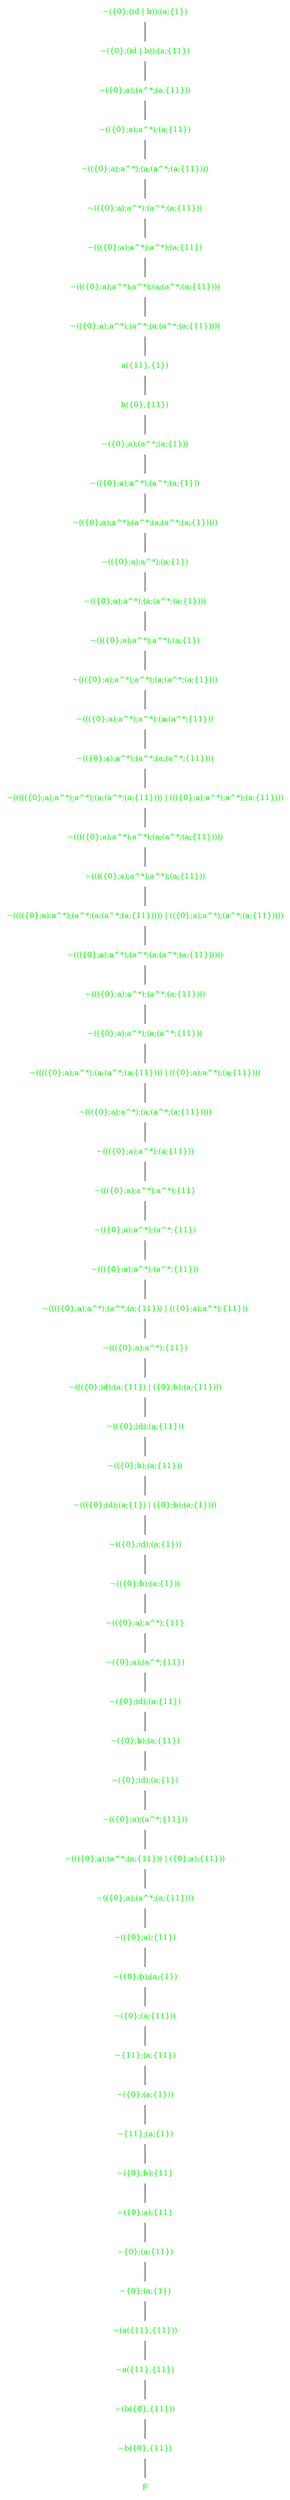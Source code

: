 graph {
node[shape="plaintext"]
N0x12ce10410[label="~({0};(id | b));(a;{1})", fontcolor=green];
N0x12ce07b20[label="~({0};(id | b));(a;{11})", fontcolor=green];
N0x12ce07e50[label="~({0};a);(a^*;(a;{11}))", fontcolor=green];
N0x12ce07e10[label="~(({0};a);a^*);(a;{11})", fontcolor=green];
N0x12ce08490[label="~(({0};a);a^*);(a;(a^*;(a;{11})))", fontcolor=green];
N0x12ce08c00[label="~(({0};a);a^*);(a^*;(a;{11}))", fontcolor=green];
N0x12ce08fe0[label="~((({0};a);a^*);a^*);(a;{11})", fontcolor=green];
N0x12ce094b0[label="~((({0};a);a^*);a^*);(a;(a^*;(a;{11})))", fontcolor=green];
N0x12ce11600[label="~(({0};a);a^*);(a^*;(a;(a^*;(a;{11}))))", fontcolor=green];
N0x12ce08bc0[label="a({11},{1})", fontcolor=green];
N0x12ce11ca0[label="b({0},{11})", fontcolor=green];
N0x12ce11dc0[label="~({0};a);(a^*;(a;{1}))", fontcolor=green];
N0x12ce120d0[label="~(({0};a);a^*);(a^*;(a;{1}))", fontcolor=green];
N0x12ce124b0[label="~(({0};a);a^*);(a^*;(a;(a^*;(a;{1}))))", fontcolor=green];
N0x12ce12a20[label="~(({0};a);a^*);(a;{1})", fontcolor=green];
N0x12ce18c90[label="~(({0};a);a^*);(a;(a^*;(a;{1})))", fontcolor=green];
N0x12ce19100[label="~((({0};a);a^*);a^*);(a;{1})", fontcolor=green];
N0x12ce11b40[label="~((({0};a);a^*);a^*);(a;(a^*;(a;{1})))", fontcolor=green];
N0x12ce0cbe0[label="~((({0};a);a^*);a^*);(a;(a^*;{11}))", fontcolor=green];
N0x12ce16af0[label="~(({0};a);a^*);(a^*;(a;(a^*;{11})))", fontcolor=green];
N0x12ce17640[label="~((((({0};a);a^*);a^*);(a;(a^*;(a;{11}))) | ((({0};a);a^*);a^*);(a;{11})))", fontcolor=green];
N0x12ce0e580[label="~(((({0};a);a^*);a^*);(a;(a^*;(a;{11}))))", fontcolor=green];
N0x12ce0f2c0[label="~(((({0};a);a^*);a^*);(a;{11}))", fontcolor=green];
N0x12ce0f050[label="~(((({0};a);a^*);(a^*;(a;(a^*;(a;{11})))) | (({0};a);a^*);(a^*;(a;{11}))))", fontcolor=green];
N0x12ce0f840[label="~((({0};a);a^*);(a^*;(a;(a^*;(a;{11})))))", fontcolor=green];
N0x12ce19c70[label="~((({0};a);a^*);(a^*;(a;{11})))", fontcolor=green];
N0x12ce19aa0[label="~(({0};a);a^*);(a;(a^*;{11}))", fontcolor=green];
N0x12ce19cf0[label="~(((({0};a);a^*);(a;(a^*;(a;{11}))) | (({0};a);a^*);(a;{11})))", fontcolor=green];
N0x12ce19e30[label="~((({0};a);a^*);(a;(a^*;(a;{11}))))", fontcolor=green];
N0x12ce1a1a0[label="~((({0};a);a^*);(a;{11}))", fontcolor=green];
N0x12ce1a500[label="~((({0};a);a^*);a^*);{11}", fontcolor=green];
N0x12ce19b70[label="~(({0};a);a^*);(a^*;{11})", fontcolor=green];
N0x12ce1a760[label="~((({0};a);a^*);(a^*;{11}))", fontcolor=green];
N0x12ce0d390[label="~(((({0};a);a^*);(a^*;(a;{11})) | (({0};a);a^*);{11}))", fontcolor=green];
N0x12ce0d660[label="~((({0};a);a^*);{11})", fontcolor=green];
N0x12ce0d9e0[label="~((({0};id);(a;{11}) | ({0};b);(a;{11})))", fontcolor=green];
N0x12ce0dc60[label="~(({0};id);(a;{11}))", fontcolor=green];
N0x12ce1d510[label="~(({0};b);(a;{11}))", fontcolor=green];
N0x12ce0e1f0[label="~((({0};id);(a;{1}) | ({0};b);(a;{1})))", fontcolor=green];
N0x12ce1d750[label="~(({0};id);(a;{1}))", fontcolor=green];
N0x12ce1de90[label="~(({0};b);(a;{1}))", fontcolor=green];
N0x12ce1dd30[label="~(({0};a);a^*);{11}", fontcolor=green];
N0x12ce0da20[label="~({0};a);(a^*;{11})", fontcolor=green];
N0x12ce1e150[label="~({0};id);(a;{11})", fontcolor=green];
N0x12ce1e390[label="~({0};b);(a;{11})", fontcolor=green];
N0x12ce1e5d0[label="~({0};id);(a;{1})", fontcolor=green];
N0x12ce1e690[label="~(({0};a);(a^*;{11}))", fontcolor=green];
N0x12ce1edc0[label="~((({0};a);(a^*;(a;{11})) | ({0};a);{11}))", fontcolor=green];
N0x12ce1f120[label="~(({0};a);(a^*;(a;{11})))", fontcolor=green];
N0x12ce1fb80[label="~(({0};a);{11})", fontcolor=green];
N0x12ce1f2f0[label="~({0};b);(a;{1})", fontcolor=green];
N0x12ce1f330[label="~({0};(a;{11}))", fontcolor=green];
N0x12ce1fc50[label="~{11};(a;{11})", fontcolor=green];
N0x12ce1f400[label="~({0};(a;{1}))", fontcolor=green];
N0x12ce20050[label="~{11};(a;{1})", fontcolor=green];
N0x12ce201c0[label="~({0};b);{11}", fontcolor=green];
N0x12ce1ffc0[label="~({0};a);{11}", fontcolor=green];
N0x12ce211e0[label="~{0};(a;{11})", fontcolor=green];
N0x12ce21390[label="~{0};(a;{1})", fontcolor=green];
N0x12ce21270[label="~(a({11},{11}))", fontcolor=green];
N0x12ce214b0[label="~a({11},{11})", fontcolor=green];
N0x12ce217a0[label="~(b({0},{11}))", fontcolor=green];
N0x12ce12fb0[label="~b({0},{11})", fontcolor=green];
N0x12ce12ff0[label="F", fontcolor=green];
N0x12ce12fb0 -- N0x12ce12ff0;
N0x12ce217a0 -- N0x12ce12fb0;
N0x12ce214b0 -- N0x12ce217a0;
N0x12ce21270 -- N0x12ce214b0;
N0x12ce21390 -- N0x12ce21270;
N0x12ce211e0 -- N0x12ce21390;
N0x12ce1ffc0 -- N0x12ce211e0;
N0x12ce201c0 -- N0x12ce1ffc0;
N0x12ce20050 -- N0x12ce201c0;
N0x12ce1f400 -- N0x12ce20050;
N0x12ce1fc50 -- N0x12ce1f400;
N0x12ce1f330 -- N0x12ce1fc50;
N0x12ce1f2f0 -- N0x12ce1f330;
N0x12ce1fb80 -- N0x12ce1f2f0;
N0x12ce1f120 -- N0x12ce1fb80;
N0x12ce1edc0 -- N0x12ce1f120;
N0x12ce1e690 -- N0x12ce1edc0;
N0x12ce1e5d0 -- N0x12ce1e690;
N0x12ce1e390 -- N0x12ce1e5d0;
N0x12ce1e150 -- N0x12ce1e390;
N0x12ce0da20 -- N0x12ce1e150;
N0x12ce1dd30 -- N0x12ce0da20;
N0x12ce1de90 -- N0x12ce1dd30;
N0x12ce1d750 -- N0x12ce1de90;
N0x12ce0e1f0 -- N0x12ce1d750;
N0x12ce1d510 -- N0x12ce0e1f0;
N0x12ce0dc60 -- N0x12ce1d510;
N0x12ce0d9e0 -- N0x12ce0dc60;
N0x12ce0d660 -- N0x12ce0d9e0;
N0x12ce0d390 -- N0x12ce0d660;
N0x12ce1a760 -- N0x12ce0d390;
N0x12ce19b70 -- N0x12ce1a760;
N0x12ce1a500 -- N0x12ce19b70;
N0x12ce1a1a0 -- N0x12ce1a500;
N0x12ce19e30 -- N0x12ce1a1a0;
N0x12ce19cf0 -- N0x12ce19e30;
N0x12ce19aa0 -- N0x12ce19cf0;
N0x12ce19c70 -- N0x12ce19aa0;
N0x12ce0f840 -- N0x12ce19c70;
N0x12ce0f050 -- N0x12ce0f840;
N0x12ce0f2c0 -- N0x12ce0f050;
N0x12ce0e580 -- N0x12ce0f2c0;
N0x12ce17640 -- N0x12ce0e580;
N0x12ce16af0 -- N0x12ce17640;
N0x12ce0cbe0 -- N0x12ce16af0;
N0x12ce11b40 -- N0x12ce0cbe0;
N0x12ce19100 -- N0x12ce11b40;
N0x12ce18c90 -- N0x12ce19100;
N0x12ce12a20 -- N0x12ce18c90;
N0x12ce124b0 -- N0x12ce12a20;
N0x12ce120d0 -- N0x12ce124b0;
N0x12ce11dc0 -- N0x12ce120d0;
N0x12ce11ca0 -- N0x12ce11dc0;
N0x12ce08bc0 -- N0x12ce11ca0;
N0x12ce11600 -- N0x12ce08bc0;
N0x12ce094b0 -- N0x12ce11600;
N0x12ce08fe0 -- N0x12ce094b0;
N0x12ce08c00 -- N0x12ce08fe0;
N0x12ce08490 -- N0x12ce08c00;
N0x12ce07e10 -- N0x12ce08490;
N0x12ce07e50 -- N0x12ce07e10;
N0x12ce07b20 -- N0x12ce07e50;
N0x12ce10410 -- N0x12ce07b20;
}
